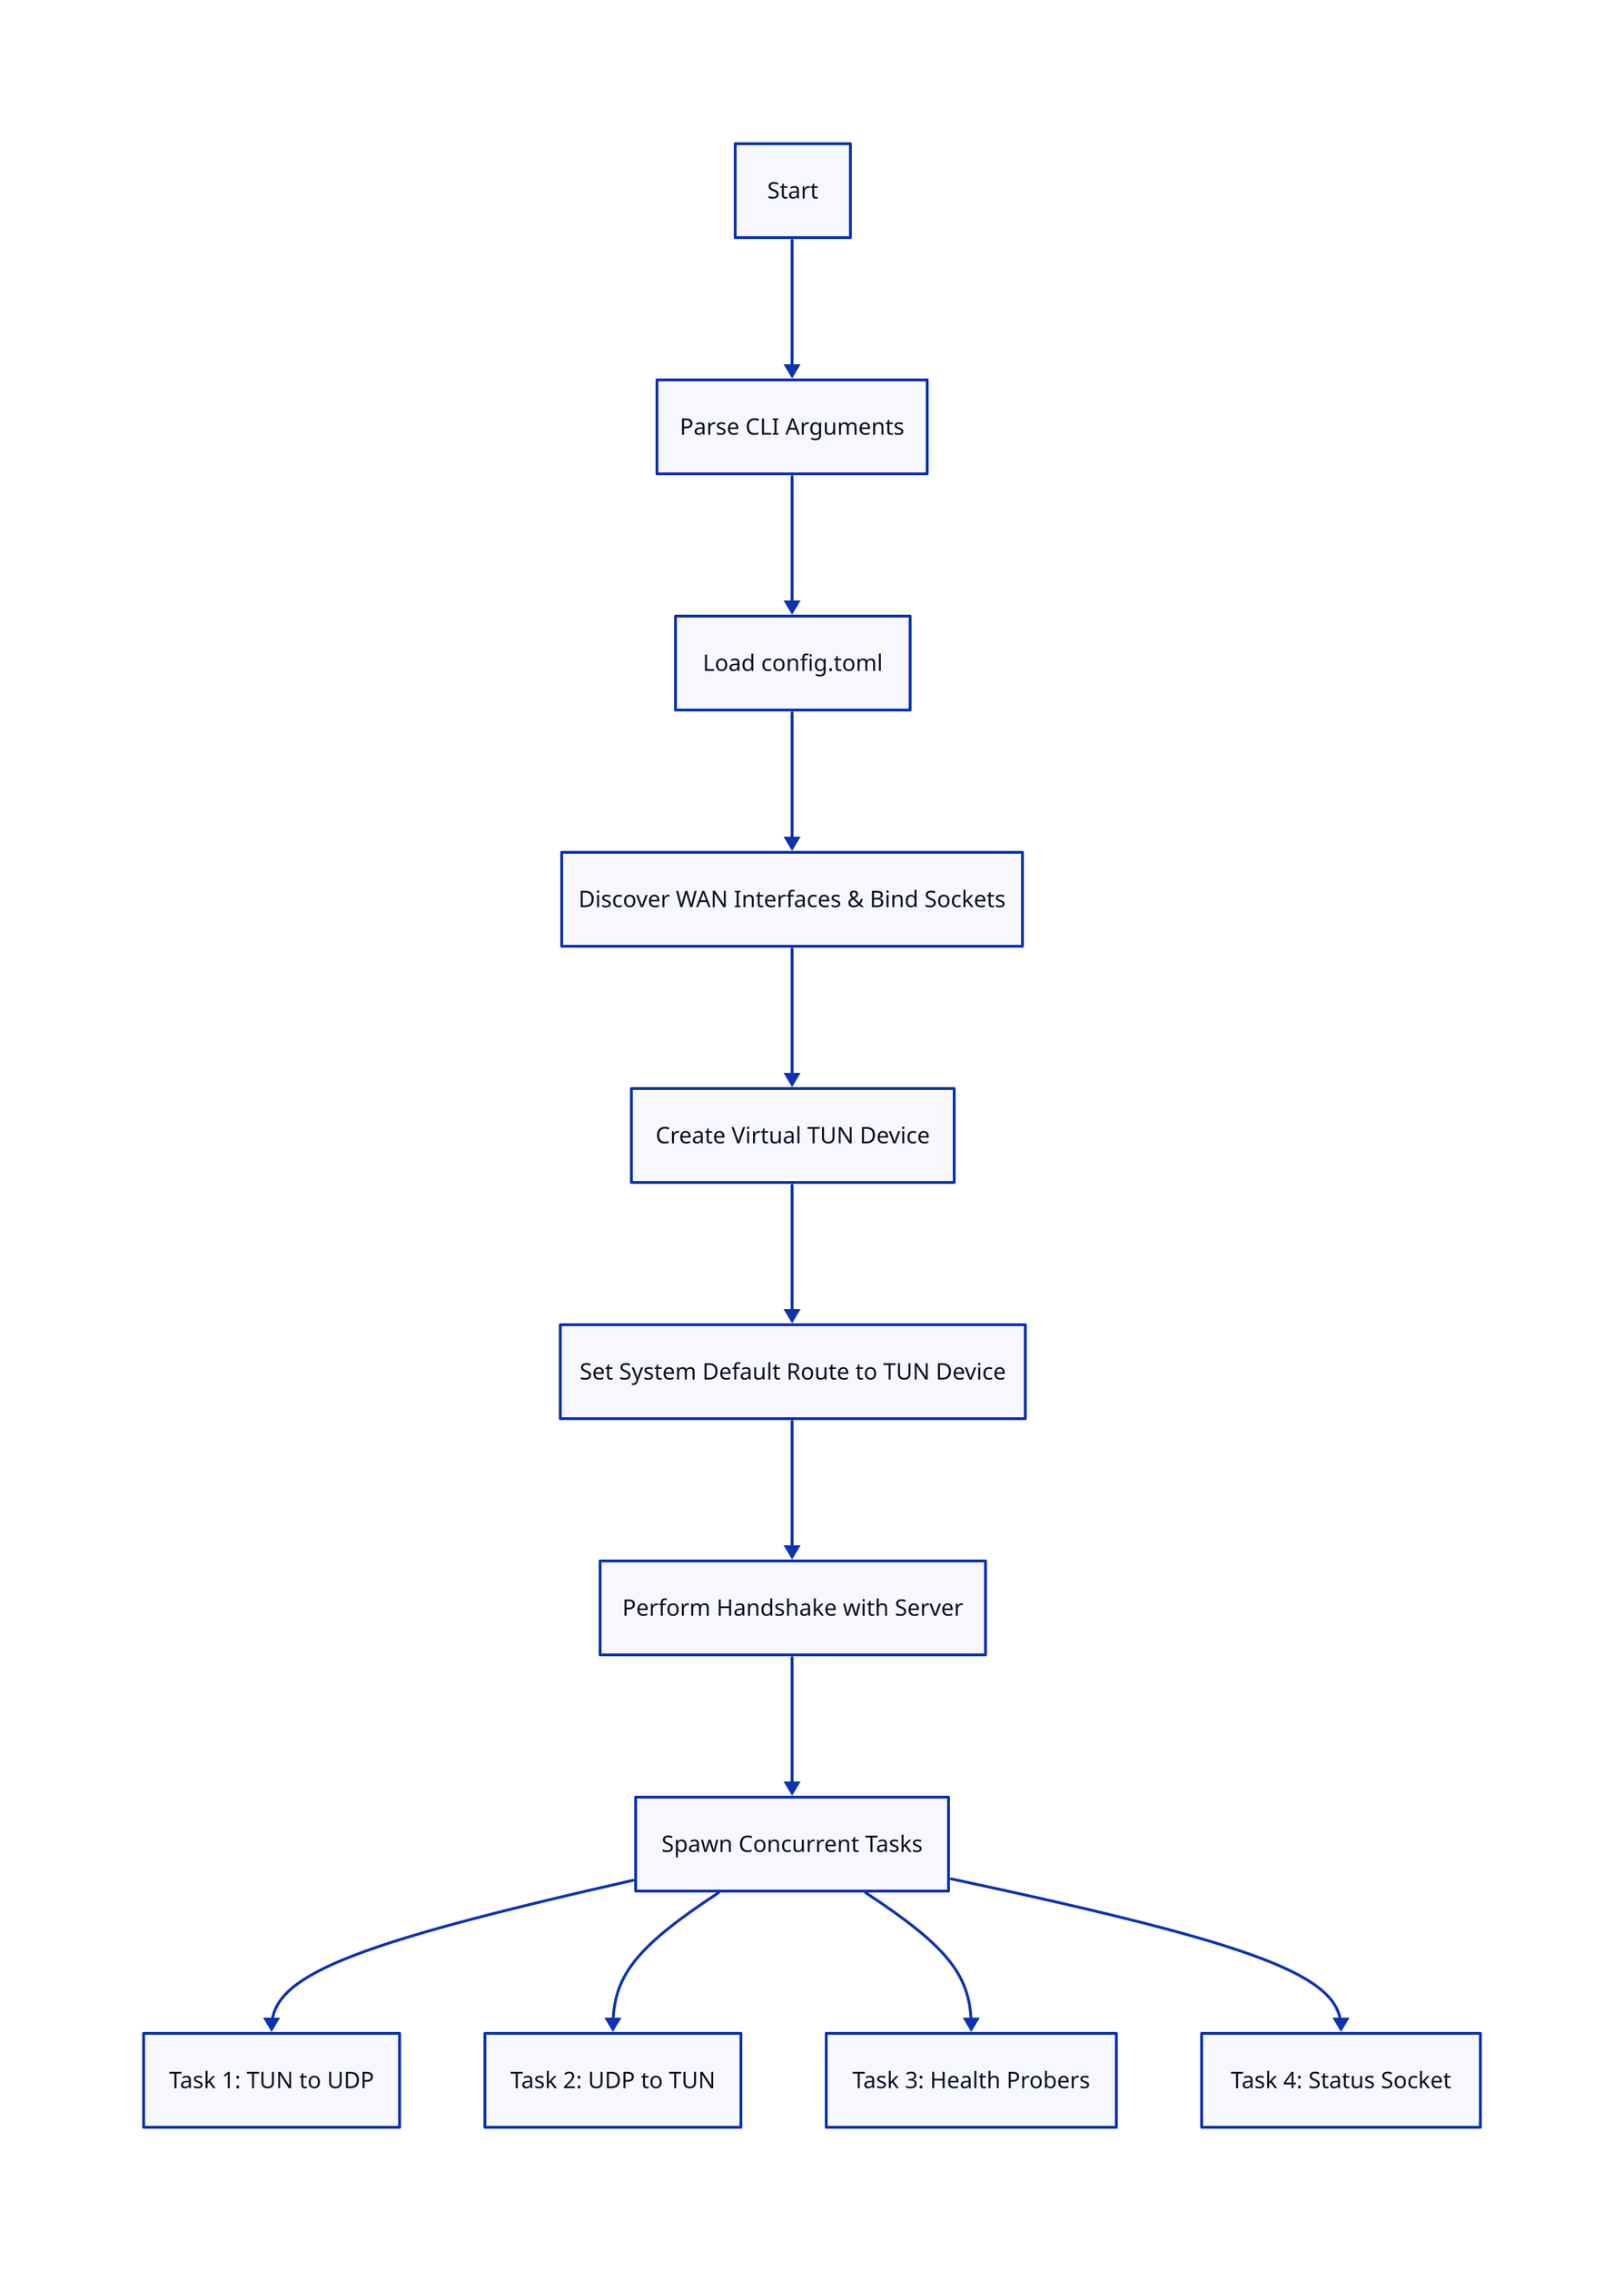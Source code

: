 direction: down

Start -> 'Parse CLI Arguments'
'Parse CLI Arguments' -> 'Load config.toml'
'Load config.toml' -> 'Discover WAN Interfaces & Bind Sockets'
'Discover WAN Interfaces & Bind Sockets' -> 'Create Virtual TUN Device'
'Create Virtual TUN Device' -> 'Set System Default Route to TUN Device'
'Set System Default Route to TUN Device' -> 'Perform Handshake with Server'
'Perform Handshake with Server' -> 'Spawn Concurrent Tasks'

'Spawn Concurrent Tasks' -> 'Task 1: TUN to UDP'
'Spawn Concurrent Tasks' -> 'Task 2: UDP to TUN'
'Spawn Concurrent Tasks' -> 'Task 3: Health Probers'
'Spawn Concurrent Tasks' -> 'Task 4: Status Socket'
